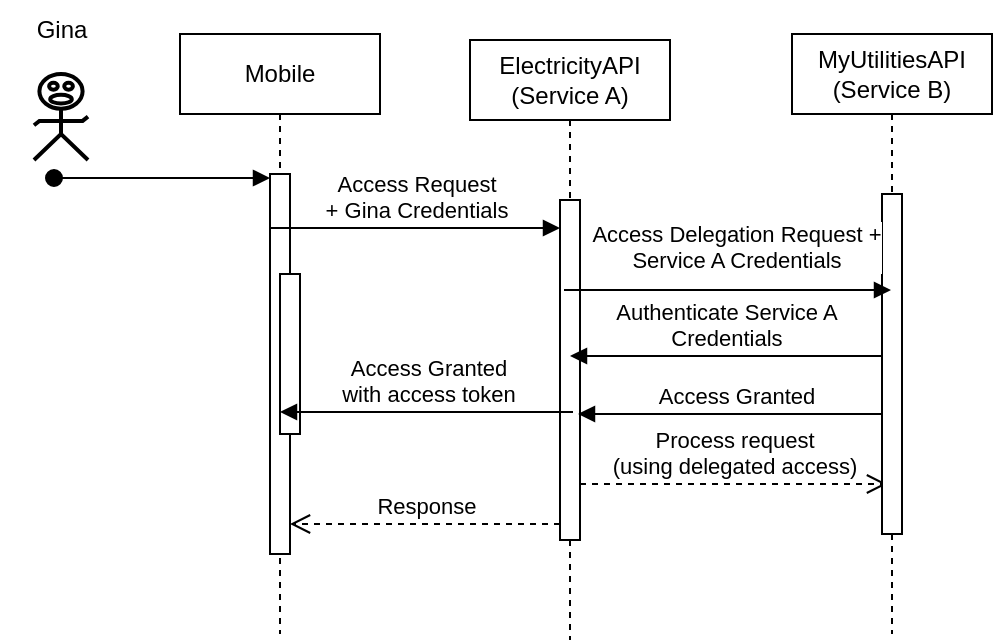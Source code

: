 <mxfile version="24.6.0" type="github">
  <diagram name="Page-1" id="2YBvvXClWsGukQMizWep">
    <mxGraphModel dx="623" dy="451" grid="0" gridSize="10" guides="1" tooltips="1" connect="1" arrows="1" fold="1" page="1" pageScale="1" pageWidth="850" pageHeight="1100" math="0" shadow="0">
      <root>
        <mxCell id="0" />
        <mxCell id="1" parent="0" />
        <mxCell id="aM9ryv3xv72pqoxQDRHE-1" value="Mobile" style="shape=umlLifeline;perimeter=lifelinePerimeter;whiteSpace=wrap;html=1;container=0;dropTarget=0;collapsible=0;recursiveResize=0;outlineConnect=0;portConstraint=eastwest;newEdgeStyle={&quot;edgeStyle&quot;:&quot;elbowEdgeStyle&quot;,&quot;elbow&quot;:&quot;vertical&quot;,&quot;curved&quot;:0,&quot;rounded&quot;:0};" parent="1" vertex="1">
          <mxGeometry x="119" y="40" width="100" height="300" as="geometry" />
        </mxCell>
        <mxCell id="aM9ryv3xv72pqoxQDRHE-2" value="" style="html=1;points=[];perimeter=orthogonalPerimeter;outlineConnect=0;targetShapes=umlLifeline;portConstraint=eastwest;newEdgeStyle={&quot;edgeStyle&quot;:&quot;elbowEdgeStyle&quot;,&quot;elbow&quot;:&quot;vertical&quot;,&quot;curved&quot;:0,&quot;rounded&quot;:0};" parent="aM9ryv3xv72pqoxQDRHE-1" vertex="1">
          <mxGeometry x="45" y="70" width="10" height="190" as="geometry" />
        </mxCell>
        <mxCell id="aM9ryv3xv72pqoxQDRHE-3" value="" style="html=1;verticalAlign=bottom;startArrow=oval;endArrow=block;startSize=8;edgeStyle=elbowEdgeStyle;elbow=vertical;curved=0;rounded=0;" parent="aM9ryv3xv72pqoxQDRHE-1" target="aM9ryv3xv72pqoxQDRHE-2" edge="1">
          <mxGeometry relative="1" as="geometry">
            <mxPoint x="-63" y="72" as="sourcePoint" />
          </mxGeometry>
        </mxCell>
        <mxCell id="aM9ryv3xv72pqoxQDRHE-4" value="" style="html=1;points=[];perimeter=orthogonalPerimeter;outlineConnect=0;targetShapes=umlLifeline;portConstraint=eastwest;newEdgeStyle={&quot;edgeStyle&quot;:&quot;elbowEdgeStyle&quot;,&quot;elbow&quot;:&quot;vertical&quot;,&quot;curved&quot;:0,&quot;rounded&quot;:0};" parent="aM9ryv3xv72pqoxQDRHE-1" vertex="1">
          <mxGeometry x="50" y="120" width="10" height="80" as="geometry" />
        </mxCell>
        <mxCell id="aM9ryv3xv72pqoxQDRHE-5" value="ElectricityAPI&lt;br&gt;(Service A)" style="shape=umlLifeline;perimeter=lifelinePerimeter;whiteSpace=wrap;html=1;container=0;dropTarget=0;collapsible=0;recursiveResize=0;outlineConnect=0;portConstraint=eastwest;newEdgeStyle={&quot;edgeStyle&quot;:&quot;elbowEdgeStyle&quot;,&quot;elbow&quot;:&quot;vertical&quot;,&quot;curved&quot;:0,&quot;rounded&quot;:0};" parent="1" vertex="1">
          <mxGeometry x="264" y="43" width="100" height="300" as="geometry" />
        </mxCell>
        <mxCell id="aM9ryv3xv72pqoxQDRHE-6" value="" style="html=1;points=[];perimeter=orthogonalPerimeter;outlineConnect=0;targetShapes=umlLifeline;portConstraint=eastwest;newEdgeStyle={&quot;edgeStyle&quot;:&quot;elbowEdgeStyle&quot;,&quot;elbow&quot;:&quot;vertical&quot;,&quot;curved&quot;:0,&quot;rounded&quot;:0};" parent="aM9ryv3xv72pqoxQDRHE-5" vertex="1">
          <mxGeometry x="45" y="80" width="10" height="170" as="geometry" />
        </mxCell>
        <mxCell id="aM9ryv3xv72pqoxQDRHE-7" value="Access Request &lt;br&gt;+ Gina Credentials" style="html=1;verticalAlign=bottom;endArrow=block;edgeStyle=elbowEdgeStyle;elbow=vertical;curved=0;rounded=0;" parent="1" target="aM9ryv3xv72pqoxQDRHE-6" edge="1">
          <mxGeometry relative="1" as="geometry">
            <mxPoint x="164" y="137" as="sourcePoint" />
            <Array as="points">
              <mxPoint x="170" y="137" />
            </Array>
            <mxPoint x="304" y="140" as="targetPoint" />
          </mxGeometry>
        </mxCell>
        <mxCell id="aM9ryv3xv72pqoxQDRHE-8" value="Response" style="html=1;verticalAlign=bottom;endArrow=open;dashed=1;endSize=8;edgeStyle=elbowEdgeStyle;elbow=vertical;curved=0;rounded=0;" parent="1" edge="1">
          <mxGeometry relative="1" as="geometry">
            <mxPoint x="174" y="285" as="targetPoint" />
            <Array as="points">
              <mxPoint x="190" y="285" />
            </Array>
            <mxPoint x="309" y="285" as="sourcePoint" />
          </mxGeometry>
        </mxCell>
        <mxCell id="aM9ryv3xv72pqoxQDRHE-9" value="Access Granted" style="html=1;verticalAlign=bottom;endArrow=block;edgeStyle=elbowEdgeStyle;elbow=vertical;curved=0;rounded=0;" parent="1" edge="1">
          <mxGeometry x="-0.003" relative="1" as="geometry">
            <mxPoint x="474.5" y="230" as="sourcePoint" />
            <Array as="points">
              <mxPoint x="329" y="230" />
            </Array>
            <mxPoint x="318" y="230" as="targetPoint" />
            <mxPoint as="offset" />
          </mxGeometry>
        </mxCell>
        <mxCell id="aM9ryv3xv72pqoxQDRHE-10" value="Process request&lt;br&gt;(using delegated access)" style="html=1;verticalAlign=bottom;endArrow=open;dashed=1;endSize=8;edgeStyle=elbowEdgeStyle;elbow=vertical;curved=0;rounded=0;" parent="1" edge="1">
          <mxGeometry x="0.003" relative="1" as="geometry">
            <mxPoint x="472.5" y="265" as="targetPoint" />
            <Array as="points">
              <mxPoint x="320" y="265" />
            </Array>
            <mxPoint x="319" y="265" as="sourcePoint" />
            <mxPoint as="offset" />
          </mxGeometry>
        </mxCell>
        <mxCell id="AmyYsJEd_FryFdH-Kf_I-1" value="MyUtilitiesAPI&lt;br&gt;(Service B)" style="shape=umlLifeline;perimeter=lifelinePerimeter;whiteSpace=wrap;html=1;container=0;dropTarget=0;collapsible=0;recursiveResize=0;outlineConnect=0;portConstraint=eastwest;newEdgeStyle={&quot;edgeStyle&quot;:&quot;elbowEdgeStyle&quot;,&quot;elbow&quot;:&quot;vertical&quot;,&quot;curved&quot;:0,&quot;rounded&quot;:0};" vertex="1" parent="1">
          <mxGeometry x="425" y="40" width="100" height="300" as="geometry" />
        </mxCell>
        <mxCell id="AmyYsJEd_FryFdH-Kf_I-2" value="" style="html=1;points=[];perimeter=orthogonalPerimeter;outlineConnect=0;targetShapes=umlLifeline;portConstraint=eastwest;newEdgeStyle={&quot;edgeStyle&quot;:&quot;elbowEdgeStyle&quot;,&quot;elbow&quot;:&quot;vertical&quot;,&quot;curved&quot;:0,&quot;rounded&quot;:0};" vertex="1" parent="AmyYsJEd_FryFdH-Kf_I-1">
          <mxGeometry x="45" y="80" width="10" height="170" as="geometry" />
        </mxCell>
        <mxCell id="AmyYsJEd_FryFdH-Kf_I-3" value="Access Delegation Request +&lt;br&gt;Service A Credentials" style="html=1;verticalAlign=bottom;endArrow=block;edgeStyle=elbowEdgeStyle;elbow=vertical;curved=0;rounded=0;" edge="1" parent="1" target="AmyYsJEd_FryFdH-Kf_I-1">
          <mxGeometry x="0.048" y="6" relative="1" as="geometry">
            <mxPoint x="311" y="168" as="sourcePoint" />
            <Array as="points">
              <mxPoint x="317" y="168" />
            </Array>
            <mxPoint x="456" y="168" as="targetPoint" />
            <mxPoint as="offset" />
          </mxGeometry>
        </mxCell>
        <mxCell id="AmyYsJEd_FryFdH-Kf_I-4" value="Authenticate Service A &lt;br&gt;Credentials" style="html=1;verticalAlign=bottom;endArrow=block;edgeStyle=elbowEdgeStyle;elbow=horizontal;curved=0;rounded=0;" edge="1" parent="1">
          <mxGeometry relative="1" as="geometry">
            <mxPoint x="470.5" y="201" as="sourcePoint" />
            <Array as="points">
              <mxPoint x="351.5" y="201" />
            </Array>
            <mxPoint x="314" y="201" as="targetPoint" />
          </mxGeometry>
        </mxCell>
        <mxCell id="AmyYsJEd_FryFdH-Kf_I-8" value="" style="verticalLabelPosition=bottom;html=1;verticalAlign=top;strokeWidth=2;shape=mxgraph.lean_mapping.verbal;pointerEvents=1;" vertex="1" parent="1">
          <mxGeometry x="46" y="60" width="27" height="43" as="geometry" />
        </mxCell>
        <mxCell id="AmyYsJEd_FryFdH-Kf_I-9" value="Gina" style="text;strokeColor=none;align=center;fillColor=none;html=1;verticalAlign=middle;whiteSpace=wrap;rounded=0;" vertex="1" parent="1">
          <mxGeometry x="29.5" y="23" width="60" height="30" as="geometry" />
        </mxCell>
        <mxCell id="AmyYsJEd_FryFdH-Kf_I-10" value="Access Granted &lt;br&gt;with access token" style="html=1;verticalAlign=bottom;endArrow=block;edgeStyle=elbowEdgeStyle;elbow=vertical;curved=0;rounded=0;" edge="1" parent="1" target="aM9ryv3xv72pqoxQDRHE-1">
          <mxGeometry x="-0.007" relative="1" as="geometry">
            <mxPoint x="315.5" y="229" as="sourcePoint" />
            <Array as="points" />
            <mxPoint x="191" y="229" as="targetPoint" />
            <mxPoint as="offset" />
          </mxGeometry>
        </mxCell>
      </root>
    </mxGraphModel>
  </diagram>
</mxfile>
